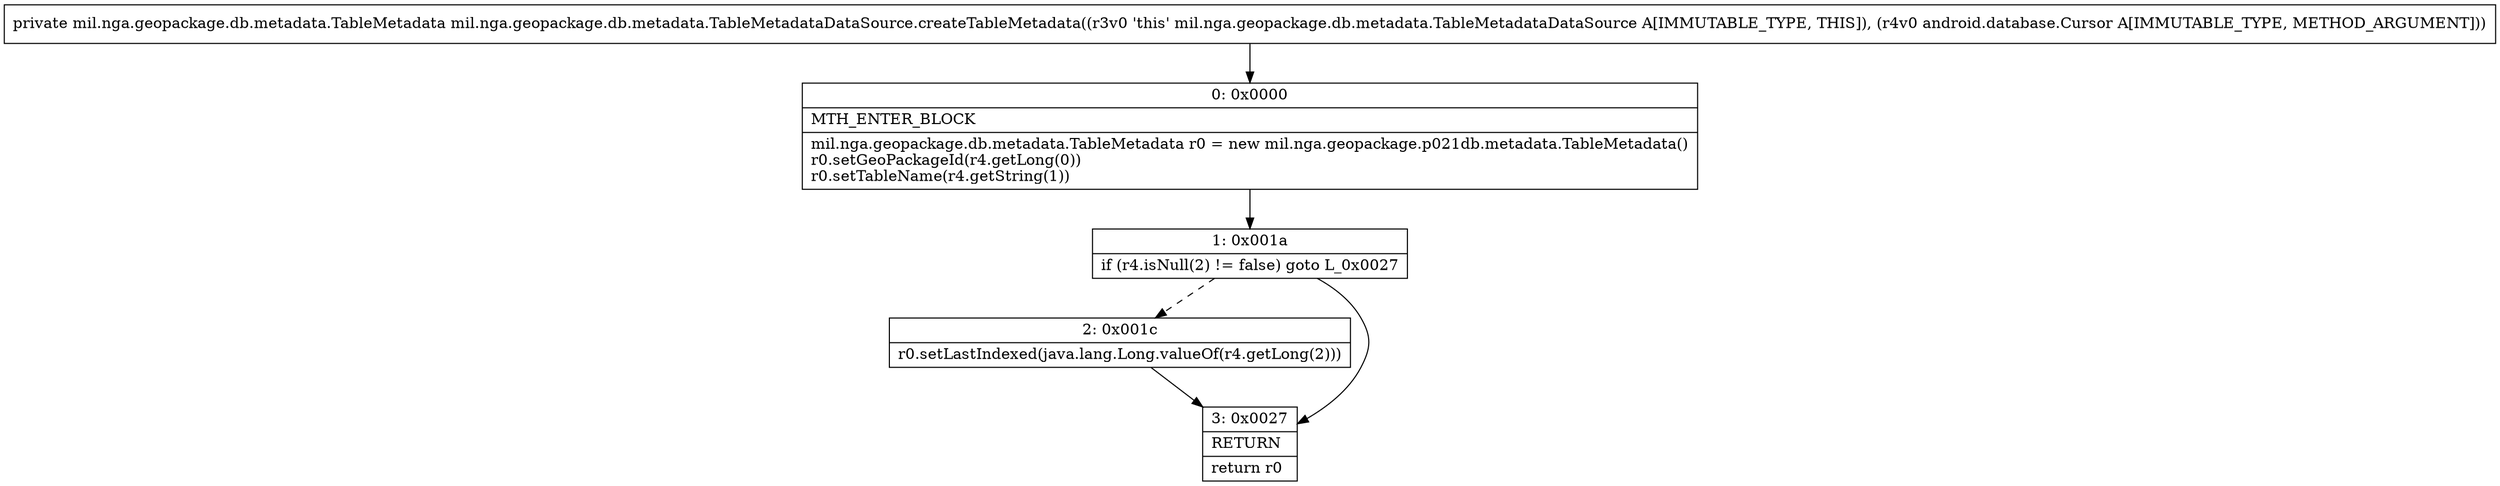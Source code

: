 digraph "CFG formil.nga.geopackage.db.metadata.TableMetadataDataSource.createTableMetadata(Landroid\/database\/Cursor;)Lmil\/nga\/geopackage\/db\/metadata\/TableMetadata;" {
Node_0 [shape=record,label="{0\:\ 0x0000|MTH_ENTER_BLOCK\l|mil.nga.geopackage.db.metadata.TableMetadata r0 = new mil.nga.geopackage.p021db.metadata.TableMetadata()\lr0.setGeoPackageId(r4.getLong(0))\lr0.setTableName(r4.getString(1))\l}"];
Node_1 [shape=record,label="{1\:\ 0x001a|if (r4.isNull(2) != false) goto L_0x0027\l}"];
Node_2 [shape=record,label="{2\:\ 0x001c|r0.setLastIndexed(java.lang.Long.valueOf(r4.getLong(2)))\l}"];
Node_3 [shape=record,label="{3\:\ 0x0027|RETURN\l|return r0\l}"];
MethodNode[shape=record,label="{private mil.nga.geopackage.db.metadata.TableMetadata mil.nga.geopackage.db.metadata.TableMetadataDataSource.createTableMetadata((r3v0 'this' mil.nga.geopackage.db.metadata.TableMetadataDataSource A[IMMUTABLE_TYPE, THIS]), (r4v0 android.database.Cursor A[IMMUTABLE_TYPE, METHOD_ARGUMENT])) }"];
MethodNode -> Node_0;
Node_0 -> Node_1;
Node_1 -> Node_2[style=dashed];
Node_1 -> Node_3;
Node_2 -> Node_3;
}

